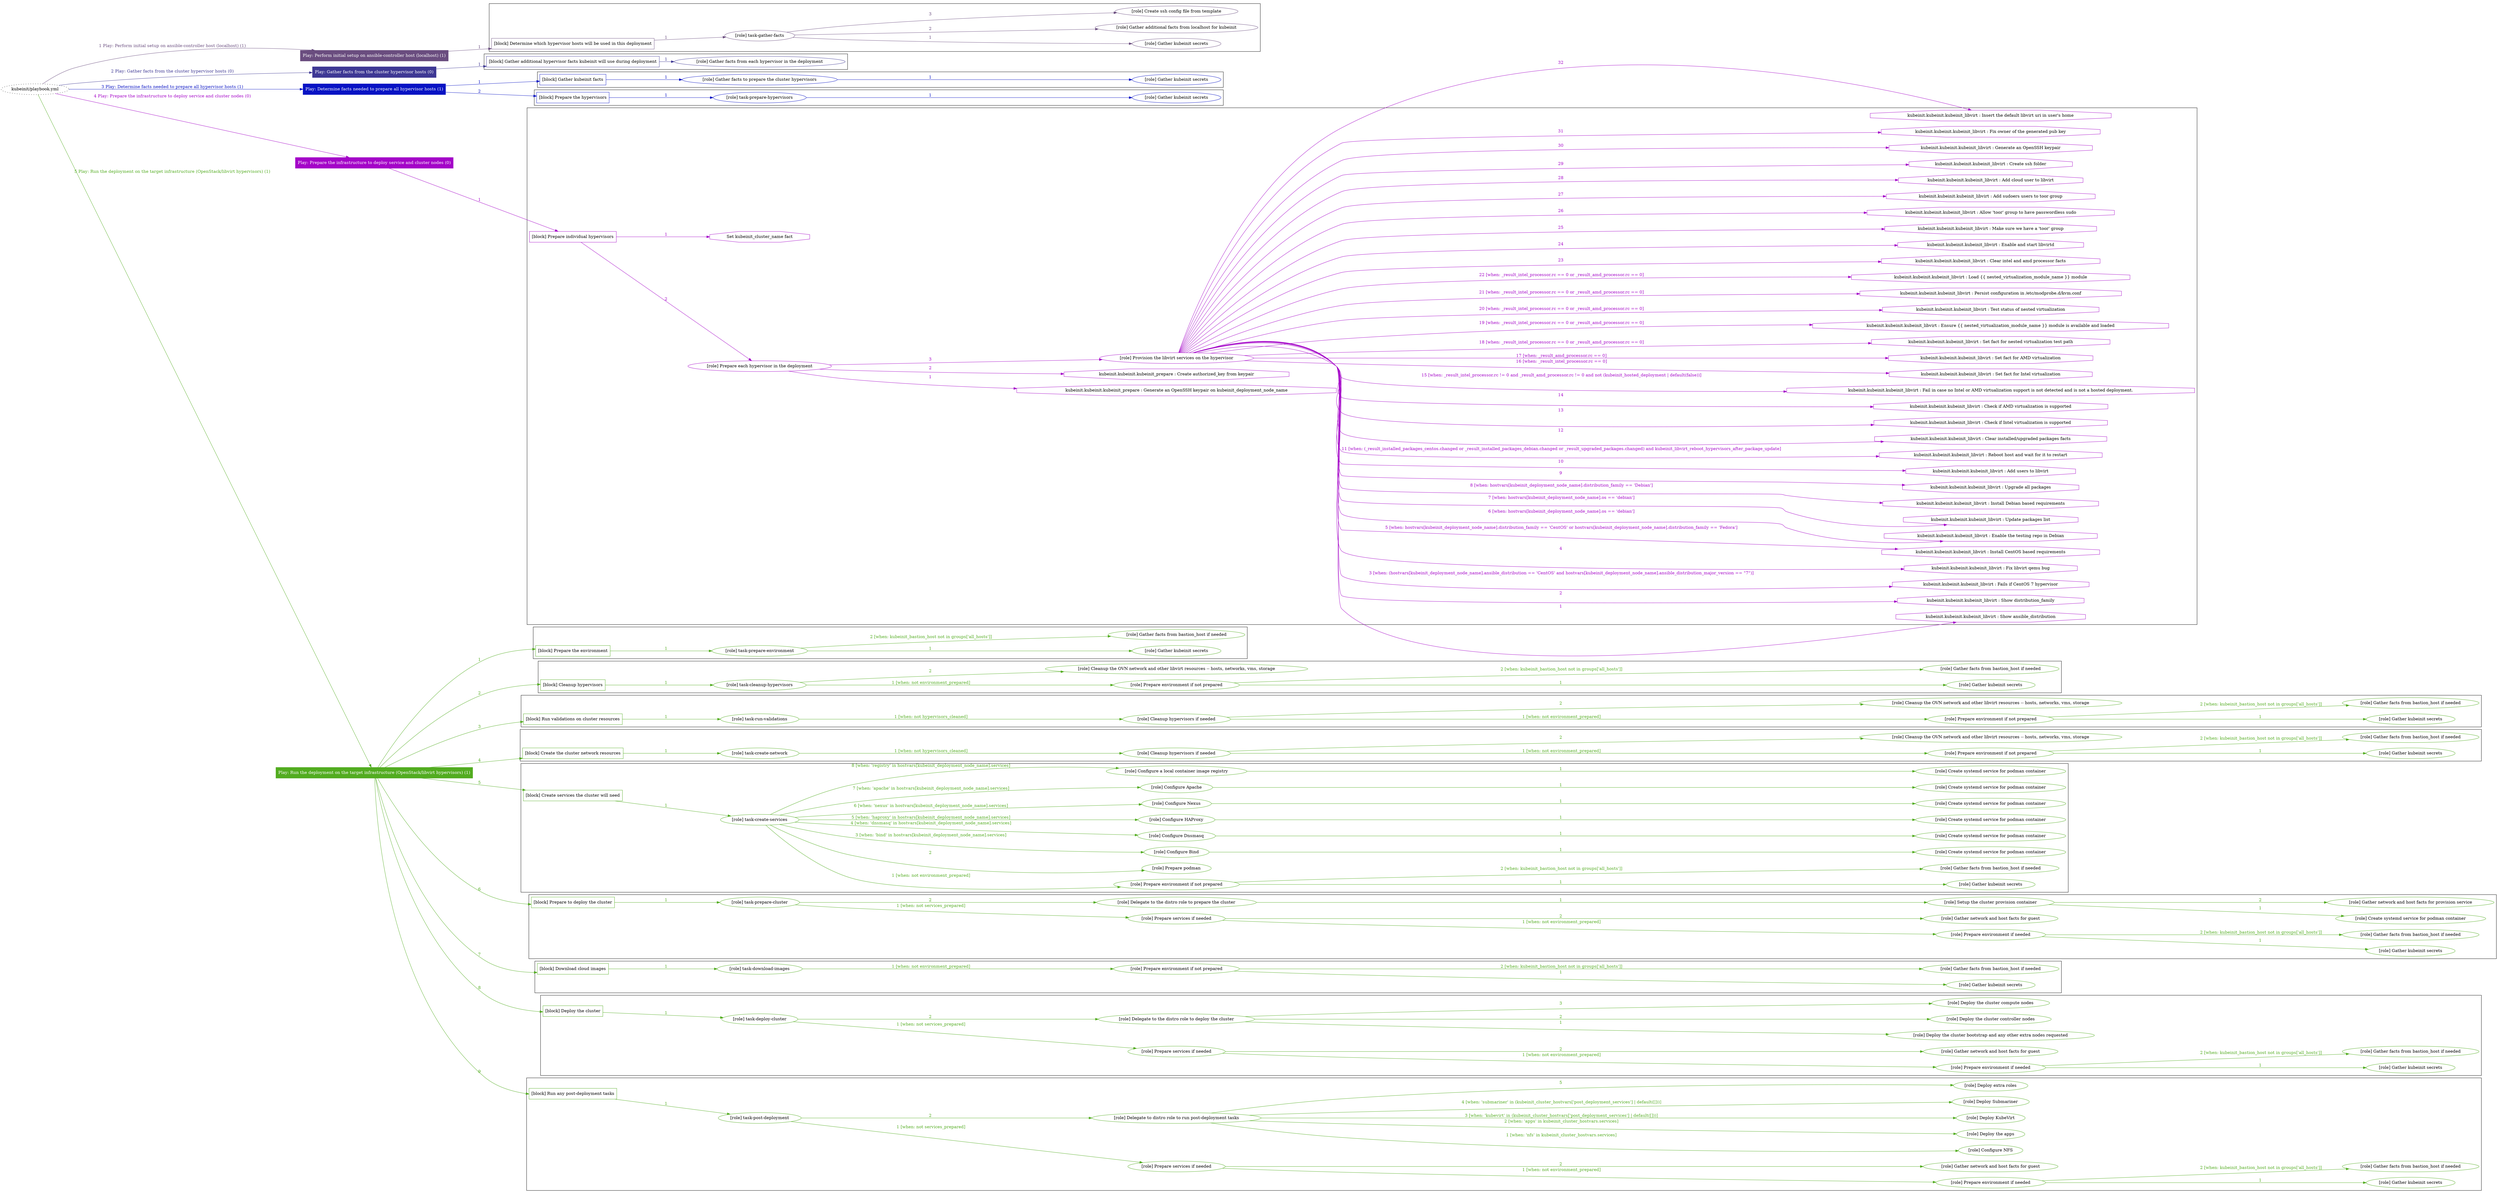 digraph {
	graph [concentrate=true ordering=in rankdir=LR ratio=fill]
	edge [esep=5 sep=10]
	"kubeinit/playbook.yml" [URL="/home/runner/work/kubeinit/kubeinit/kubeinit/playbook.yml" id=playbook_8f7f0c0f style=dotted]
	"kubeinit/playbook.yml" -> play_ba2da474 [label="1 Play: Perform initial setup on ansible-controller host (localhost) (1)" color="#6a4d7f" fontcolor="#6a4d7f" id=edge_play_ba2da474 labeltooltip="1 Play: Perform initial setup on ansible-controller host (localhost) (1)" tooltip="1 Play: Perform initial setup on ansible-controller host (localhost) (1)"]
	subgraph "Play: Perform initial setup on ansible-controller host (localhost) (1)" {
		play_ba2da474 [label="Play: Perform initial setup on ansible-controller host (localhost) (1)" URL="/home/runner/work/kubeinit/kubeinit/kubeinit/playbook.yml" color="#6a4d7f" fontcolor="#ffffff" id=play_ba2da474 shape=box style=filled tooltip=localhost]
		play_ba2da474 -> block_0c8c22f4 [label=1 color="#6a4d7f" fontcolor="#6a4d7f" id=edge_block_0c8c22f4 labeltooltip=1 tooltip=1]
		subgraph cluster_block_0c8c22f4 {
			block_0c8c22f4 [label="[block] Determine which hypervisor hosts will be used in this deployment" URL="/home/runner/work/kubeinit/kubeinit/kubeinit/playbook.yml" color="#6a4d7f" id=block_0c8c22f4 labeltooltip="Determine which hypervisor hosts will be used in this deployment" shape=box tooltip="Determine which hypervisor hosts will be used in this deployment"]
			block_0c8c22f4 -> role_5a502857 [label="1 " color="#6a4d7f" fontcolor="#6a4d7f" id=edge_role_5a502857 labeltooltip="1 " tooltip="1 "]
			subgraph "task-gather-facts" {
				role_5a502857 [label="[role] task-gather-facts" URL="/home/runner/work/kubeinit/kubeinit/kubeinit/playbook.yml" color="#6a4d7f" id=role_5a502857 tooltip="task-gather-facts"]
				role_5a502857 -> role_bea9904d [label="1 " color="#6a4d7f" fontcolor="#6a4d7f" id=edge_role_bea9904d labeltooltip="1 " tooltip="1 "]
				subgraph "Gather kubeinit secrets" {
					role_bea9904d [label="[role] Gather kubeinit secrets" URL="/home/runner/.ansible/collections/ansible_collections/kubeinit/kubeinit/roles/kubeinit_prepare/tasks/build_hypervisors_group.yml" color="#6a4d7f" id=role_bea9904d tooltip="Gather kubeinit secrets"]
				}
				role_5a502857 -> role_f4eda63c [label="2 " color="#6a4d7f" fontcolor="#6a4d7f" id=edge_role_f4eda63c labeltooltip="2 " tooltip="2 "]
				subgraph "Gather additional facts from localhost for kubeinit" {
					role_f4eda63c [label="[role] Gather additional facts from localhost for kubeinit" URL="/home/runner/.ansible/collections/ansible_collections/kubeinit/kubeinit/roles/kubeinit_prepare/tasks/build_hypervisors_group.yml" color="#6a4d7f" id=role_f4eda63c tooltip="Gather additional facts from localhost for kubeinit"]
				}
				role_5a502857 -> role_1ecde69f [label="3 " color="#6a4d7f" fontcolor="#6a4d7f" id=edge_role_1ecde69f labeltooltip="3 " tooltip="3 "]
				subgraph "Create ssh config file from template" {
					role_1ecde69f [label="[role] Create ssh config file from template" URL="/home/runner/.ansible/collections/ansible_collections/kubeinit/kubeinit/roles/kubeinit_prepare/tasks/build_hypervisors_group.yml" color="#6a4d7f" id=role_1ecde69f tooltip="Create ssh config file from template"]
				}
			}
		}
	}
	"kubeinit/playbook.yml" -> play_d2a1b1c1 [label="2 Play: Gather facts from the cluster hypervisor hosts (0)" color="#3e3894" fontcolor="#3e3894" id=edge_play_d2a1b1c1 labeltooltip="2 Play: Gather facts from the cluster hypervisor hosts (0)" tooltip="2 Play: Gather facts from the cluster hypervisor hosts (0)"]
	subgraph "Play: Gather facts from the cluster hypervisor hosts (0)" {
		play_d2a1b1c1 [label="Play: Gather facts from the cluster hypervisor hosts (0)" URL="/home/runner/work/kubeinit/kubeinit/kubeinit/playbook.yml" color="#3e3894" fontcolor="#ffffff" id=play_d2a1b1c1 shape=box style=filled tooltip="Play: Gather facts from the cluster hypervisor hosts (0)"]
		play_d2a1b1c1 -> block_991a3645 [label=1 color="#3e3894" fontcolor="#3e3894" id=edge_block_991a3645 labeltooltip=1 tooltip=1]
		subgraph cluster_block_991a3645 {
			block_991a3645 [label="[block] Gather additional hypervisor facts kubeinit will use during deployment" URL="/home/runner/work/kubeinit/kubeinit/kubeinit/playbook.yml" color="#3e3894" id=block_991a3645 labeltooltip="Gather additional hypervisor facts kubeinit will use during deployment" shape=box tooltip="Gather additional hypervisor facts kubeinit will use during deployment"]
			block_991a3645 -> role_163af358 [label="1 " color="#3e3894" fontcolor="#3e3894" id=edge_role_163af358 labeltooltip="1 " tooltip="1 "]
			subgraph "Gather facts from each hypervisor in the deployment" {
				role_163af358 [label="[role] Gather facts from each hypervisor in the deployment" URL="/home/runner/work/kubeinit/kubeinit/kubeinit/playbook.yml" color="#3e3894" id=role_163af358 tooltip="Gather facts from each hypervisor in the deployment"]
			}
		}
	}
	"kubeinit/playbook.yml" -> play_19f20415 [label="3 Play: Determine facts needed to prepare all hypervisor hosts (1)" color="#0813c4" fontcolor="#0813c4" id=edge_play_19f20415 labeltooltip="3 Play: Determine facts needed to prepare all hypervisor hosts (1)" tooltip="3 Play: Determine facts needed to prepare all hypervisor hosts (1)"]
	subgraph "Play: Determine facts needed to prepare all hypervisor hosts (1)" {
		play_19f20415 [label="Play: Determine facts needed to prepare all hypervisor hosts (1)" URL="/home/runner/work/kubeinit/kubeinit/kubeinit/playbook.yml" color="#0813c4" fontcolor="#ffffff" id=play_19f20415 shape=box style=filled tooltip=localhost]
		play_19f20415 -> block_21b4e432 [label=1 color="#0813c4" fontcolor="#0813c4" id=edge_block_21b4e432 labeltooltip=1 tooltip=1]
		subgraph cluster_block_21b4e432 {
			block_21b4e432 [label="[block] Gather kubeinit facts" URL="/home/runner/work/kubeinit/kubeinit/kubeinit/playbook.yml" color="#0813c4" id=block_21b4e432 labeltooltip="Gather kubeinit facts" shape=box tooltip="Gather kubeinit facts"]
			block_21b4e432 -> role_84cee290 [label="1 " color="#0813c4" fontcolor="#0813c4" id=edge_role_84cee290 labeltooltip="1 " tooltip="1 "]
			subgraph "Gather facts to prepare the cluster hypervisors" {
				role_84cee290 [label="[role] Gather facts to prepare the cluster hypervisors" URL="/home/runner/work/kubeinit/kubeinit/kubeinit/playbook.yml" color="#0813c4" id=role_84cee290 tooltip="Gather facts to prepare the cluster hypervisors"]
				role_84cee290 -> role_e3f0acc7 [label="1 " color="#0813c4" fontcolor="#0813c4" id=edge_role_e3f0acc7 labeltooltip="1 " tooltip="1 "]
				subgraph "Gather kubeinit secrets" {
					role_e3f0acc7 [label="[role] Gather kubeinit secrets" URL="/home/runner/.ansible/collections/ansible_collections/kubeinit/kubeinit/roles/kubeinit_prepare/tasks/gather_kubeinit_facts.yml" color="#0813c4" id=role_e3f0acc7 tooltip="Gather kubeinit secrets"]
				}
			}
		}
		play_19f20415 -> block_be2887e4 [label=2 color="#0813c4" fontcolor="#0813c4" id=edge_block_be2887e4 labeltooltip=2 tooltip=2]
		subgraph cluster_block_be2887e4 {
			block_be2887e4 [label="[block] Prepare the hypervisors" URL="/home/runner/work/kubeinit/kubeinit/kubeinit/playbook.yml" color="#0813c4" id=block_be2887e4 labeltooltip="Prepare the hypervisors" shape=box tooltip="Prepare the hypervisors"]
			block_be2887e4 -> role_706c2b92 [label="1 " color="#0813c4" fontcolor="#0813c4" id=edge_role_706c2b92 labeltooltip="1 " tooltip="1 "]
			subgraph "task-prepare-hypervisors" {
				role_706c2b92 [label="[role] task-prepare-hypervisors" URL="/home/runner/work/kubeinit/kubeinit/kubeinit/playbook.yml" color="#0813c4" id=role_706c2b92 tooltip="task-prepare-hypervisors"]
				role_706c2b92 -> role_843c6c95 [label="1 " color="#0813c4" fontcolor="#0813c4" id=edge_role_843c6c95 labeltooltip="1 " tooltip="1 "]
				subgraph "Gather kubeinit secrets" {
					role_843c6c95 [label="[role] Gather kubeinit secrets" URL="/home/runner/.ansible/collections/ansible_collections/kubeinit/kubeinit/roles/kubeinit_prepare/tasks/gather_kubeinit_facts.yml" color="#0813c4" id=role_843c6c95 tooltip="Gather kubeinit secrets"]
				}
			}
		}
	}
	"kubeinit/playbook.yml" -> play_65aeb3a9 [label="4 Play: Prepare the infrastructure to deploy service and cluster nodes (0)" color="#a404c8" fontcolor="#a404c8" id=edge_play_65aeb3a9 labeltooltip="4 Play: Prepare the infrastructure to deploy service and cluster nodes (0)" tooltip="4 Play: Prepare the infrastructure to deploy service and cluster nodes (0)"]
	subgraph "Play: Prepare the infrastructure to deploy service and cluster nodes (0)" {
		play_65aeb3a9 [label="Play: Prepare the infrastructure to deploy service and cluster nodes (0)" URL="/home/runner/work/kubeinit/kubeinit/kubeinit/playbook.yml" color="#a404c8" fontcolor="#ffffff" id=play_65aeb3a9 shape=box style=filled tooltip="Play: Prepare the infrastructure to deploy service and cluster nodes (0)"]
		play_65aeb3a9 -> block_057aa658 [label=1 color="#a404c8" fontcolor="#a404c8" id=edge_block_057aa658 labeltooltip=1 tooltip=1]
		subgraph cluster_block_057aa658 {
			block_057aa658 [label="[block] Prepare individual hypervisors" URL="/home/runner/work/kubeinit/kubeinit/kubeinit/playbook.yml" color="#a404c8" id=block_057aa658 labeltooltip="Prepare individual hypervisors" shape=box tooltip="Prepare individual hypervisors"]
			block_057aa658 -> role_f2c0f898 [label="2 " color="#a404c8" fontcolor="#a404c8" id=edge_role_f2c0f898 labeltooltip="2 " tooltip="2 "]
			subgraph "Prepare each hypervisor in the deployment" {
				role_f2c0f898 [label="[role] Prepare each hypervisor in the deployment" URL="/home/runner/work/kubeinit/kubeinit/kubeinit/playbook.yml" color="#a404c8" id=role_f2c0f898 tooltip="Prepare each hypervisor in the deployment"]
				task_881341b0 [label="kubeinit.kubeinit.kubeinit_prepare : Generate an OpenSSH keypair on kubeinit_deployment_node_name" URL="/home/runner/.ansible/collections/ansible_collections/kubeinit/kubeinit/roles/kubeinit_prepare/tasks/prepare_hypervisor.yml" color="#a404c8" id=task_881341b0 shape=octagon tooltip="kubeinit.kubeinit.kubeinit_prepare : Generate an OpenSSH keypair on kubeinit_deployment_node_name"]
				role_f2c0f898 -> task_881341b0 [label="1 " color="#a404c8" fontcolor="#a404c8" id=edge_task_881341b0 labeltooltip="1 " tooltip="1 "]
				task_789c55fb [label="kubeinit.kubeinit.kubeinit_prepare : Create authorized_key from keypair" URL="/home/runner/.ansible/collections/ansible_collections/kubeinit/kubeinit/roles/kubeinit_prepare/tasks/prepare_hypervisor.yml" color="#a404c8" id=task_789c55fb shape=octagon tooltip="kubeinit.kubeinit.kubeinit_prepare : Create authorized_key from keypair"]
				role_f2c0f898 -> task_789c55fb [label="2 " color="#a404c8" fontcolor="#a404c8" id=edge_task_789c55fb labeltooltip="2 " tooltip="2 "]
				role_f2c0f898 -> role_20b8c4d3 [label="3 " color="#a404c8" fontcolor="#a404c8" id=edge_role_20b8c4d3 labeltooltip="3 " tooltip="3 "]
				subgraph "Provision the libvirt services on the hypervisor" {
					role_20b8c4d3 [label="[role] Provision the libvirt services on the hypervisor" URL="/home/runner/.ansible/collections/ansible_collections/kubeinit/kubeinit/roles/kubeinit_prepare/tasks/prepare_hypervisor.yml" color="#a404c8" id=role_20b8c4d3 tooltip="Provision the libvirt services on the hypervisor"]
					task_72579a13 [label="kubeinit.kubeinit.kubeinit_libvirt : Show ansible_distribution" URL="/home/runner/.ansible/collections/ansible_collections/kubeinit/kubeinit/roles/kubeinit_libvirt/tasks/main.yml" color="#a404c8" id=task_72579a13 shape=octagon tooltip="kubeinit.kubeinit.kubeinit_libvirt : Show ansible_distribution"]
					role_20b8c4d3 -> task_72579a13 [label="1 " color="#a404c8" fontcolor="#a404c8" id=edge_task_72579a13 labeltooltip="1 " tooltip="1 "]
					task_872622d7 [label="kubeinit.kubeinit.kubeinit_libvirt : Show distribution_family" URL="/home/runner/.ansible/collections/ansible_collections/kubeinit/kubeinit/roles/kubeinit_libvirt/tasks/main.yml" color="#a404c8" id=task_872622d7 shape=octagon tooltip="kubeinit.kubeinit.kubeinit_libvirt : Show distribution_family"]
					role_20b8c4d3 -> task_872622d7 [label="2 " color="#a404c8" fontcolor="#a404c8" id=edge_task_872622d7 labeltooltip="2 " tooltip="2 "]
					task_4bec19a7 [label="kubeinit.kubeinit.kubeinit_libvirt : Fails if CentOS 7 hypervisor" URL="/home/runner/.ansible/collections/ansible_collections/kubeinit/kubeinit/roles/kubeinit_libvirt/tasks/main.yml" color="#a404c8" id=task_4bec19a7 shape=octagon tooltip="kubeinit.kubeinit.kubeinit_libvirt : Fails if CentOS 7 hypervisor"]
					role_20b8c4d3 -> task_4bec19a7 [label="3 [when: (hostvars[kubeinit_deployment_node_name].ansible_distribution == 'CentOS' and hostvars[kubeinit_deployment_node_name].ansible_distribution_major_version == \"7\")]" color="#a404c8" fontcolor="#a404c8" id=edge_task_4bec19a7 labeltooltip="3 [when: (hostvars[kubeinit_deployment_node_name].ansible_distribution == 'CentOS' and hostvars[kubeinit_deployment_node_name].ansible_distribution_major_version == \"7\")]" tooltip="3 [when: (hostvars[kubeinit_deployment_node_name].ansible_distribution == 'CentOS' and hostvars[kubeinit_deployment_node_name].ansible_distribution_major_version == \"7\")]"]
					task_3b16e2dc [label="kubeinit.kubeinit.kubeinit_libvirt : Fix libvirt qemu bug" URL="/home/runner/.ansible/collections/ansible_collections/kubeinit/kubeinit/roles/kubeinit_libvirt/tasks/main.yml" color="#a404c8" id=task_3b16e2dc shape=octagon tooltip="kubeinit.kubeinit.kubeinit_libvirt : Fix libvirt qemu bug"]
					role_20b8c4d3 -> task_3b16e2dc [label="4 " color="#a404c8" fontcolor="#a404c8" id=edge_task_3b16e2dc labeltooltip="4 " tooltip="4 "]
					task_c49622ef [label="kubeinit.kubeinit.kubeinit_libvirt : Install CentOS based requirements" URL="/home/runner/.ansible/collections/ansible_collections/kubeinit/kubeinit/roles/kubeinit_libvirt/tasks/main.yml" color="#a404c8" id=task_c49622ef shape=octagon tooltip="kubeinit.kubeinit.kubeinit_libvirt : Install CentOS based requirements"]
					role_20b8c4d3 -> task_c49622ef [label="5 [when: hostvars[kubeinit_deployment_node_name].distribution_family == 'CentOS' or hostvars[kubeinit_deployment_node_name].distribution_family == 'Fedora']" color="#a404c8" fontcolor="#a404c8" id=edge_task_c49622ef labeltooltip="5 [when: hostvars[kubeinit_deployment_node_name].distribution_family == 'CentOS' or hostvars[kubeinit_deployment_node_name].distribution_family == 'Fedora']" tooltip="5 [when: hostvars[kubeinit_deployment_node_name].distribution_family == 'CentOS' or hostvars[kubeinit_deployment_node_name].distribution_family == 'Fedora']"]
					task_0004db10 [label="kubeinit.kubeinit.kubeinit_libvirt : Enable the testing repo in Debian" URL="/home/runner/.ansible/collections/ansible_collections/kubeinit/kubeinit/roles/kubeinit_libvirt/tasks/main.yml" color="#a404c8" id=task_0004db10 shape=octagon tooltip="kubeinit.kubeinit.kubeinit_libvirt : Enable the testing repo in Debian"]
					role_20b8c4d3 -> task_0004db10 [label="6 [when: hostvars[kubeinit_deployment_node_name].os == 'debian']" color="#a404c8" fontcolor="#a404c8" id=edge_task_0004db10 labeltooltip="6 [when: hostvars[kubeinit_deployment_node_name].os == 'debian']" tooltip="6 [when: hostvars[kubeinit_deployment_node_name].os == 'debian']"]
					task_db4c1d30 [label="kubeinit.kubeinit.kubeinit_libvirt : Update packages list" URL="/home/runner/.ansible/collections/ansible_collections/kubeinit/kubeinit/roles/kubeinit_libvirt/tasks/main.yml" color="#a404c8" id=task_db4c1d30 shape=octagon tooltip="kubeinit.kubeinit.kubeinit_libvirt : Update packages list"]
					role_20b8c4d3 -> task_db4c1d30 [label="7 [when: hostvars[kubeinit_deployment_node_name].os == 'debian']" color="#a404c8" fontcolor="#a404c8" id=edge_task_db4c1d30 labeltooltip="7 [when: hostvars[kubeinit_deployment_node_name].os == 'debian']" tooltip="7 [when: hostvars[kubeinit_deployment_node_name].os == 'debian']"]
					task_cd3b4ccd [label="kubeinit.kubeinit.kubeinit_libvirt : Install Debian based requirements" URL="/home/runner/.ansible/collections/ansible_collections/kubeinit/kubeinit/roles/kubeinit_libvirt/tasks/main.yml" color="#a404c8" id=task_cd3b4ccd shape=octagon tooltip="kubeinit.kubeinit.kubeinit_libvirt : Install Debian based requirements"]
					role_20b8c4d3 -> task_cd3b4ccd [label="8 [when: hostvars[kubeinit_deployment_node_name].distribution_family == 'Debian']" color="#a404c8" fontcolor="#a404c8" id=edge_task_cd3b4ccd labeltooltip="8 [when: hostvars[kubeinit_deployment_node_name].distribution_family == 'Debian']" tooltip="8 [when: hostvars[kubeinit_deployment_node_name].distribution_family == 'Debian']"]
					task_92e352ac [label="kubeinit.kubeinit.kubeinit_libvirt : Upgrade all packages" URL="/home/runner/.ansible/collections/ansible_collections/kubeinit/kubeinit/roles/kubeinit_libvirt/tasks/main.yml" color="#a404c8" id=task_92e352ac shape=octagon tooltip="kubeinit.kubeinit.kubeinit_libvirt : Upgrade all packages"]
					role_20b8c4d3 -> task_92e352ac [label="9 " color="#a404c8" fontcolor="#a404c8" id=edge_task_92e352ac labeltooltip="9 " tooltip="9 "]
					task_9c7da08c [label="kubeinit.kubeinit.kubeinit_libvirt : Add users to libvirt" URL="/home/runner/.ansible/collections/ansible_collections/kubeinit/kubeinit/roles/kubeinit_libvirt/tasks/main.yml" color="#a404c8" id=task_9c7da08c shape=octagon tooltip="kubeinit.kubeinit.kubeinit_libvirt : Add users to libvirt"]
					role_20b8c4d3 -> task_9c7da08c [label="10 " color="#a404c8" fontcolor="#a404c8" id=edge_task_9c7da08c labeltooltip="10 " tooltip="10 "]
					task_637539e7 [label="kubeinit.kubeinit.kubeinit_libvirt : Reboot host and wait for it to restart" URL="/home/runner/.ansible/collections/ansible_collections/kubeinit/kubeinit/roles/kubeinit_libvirt/tasks/main.yml" color="#a404c8" id=task_637539e7 shape=octagon tooltip="kubeinit.kubeinit.kubeinit_libvirt : Reboot host and wait for it to restart"]
					role_20b8c4d3 -> task_637539e7 [label="11 [when: (_result_installed_packages_centos.changed or _result_installed_packages_debian.changed or _result_upgraded_packages.changed) and kubeinit_libvirt_reboot_hypervisors_after_package_update]" color="#a404c8" fontcolor="#a404c8" id=edge_task_637539e7 labeltooltip="11 [when: (_result_installed_packages_centos.changed or _result_installed_packages_debian.changed or _result_upgraded_packages.changed) and kubeinit_libvirt_reboot_hypervisors_after_package_update]" tooltip="11 [when: (_result_installed_packages_centos.changed or _result_installed_packages_debian.changed or _result_upgraded_packages.changed) and kubeinit_libvirt_reboot_hypervisors_after_package_update]"]
					task_b0657d61 [label="kubeinit.kubeinit.kubeinit_libvirt : Clear installed/upgraded packages facts" URL="/home/runner/.ansible/collections/ansible_collections/kubeinit/kubeinit/roles/kubeinit_libvirt/tasks/main.yml" color="#a404c8" id=task_b0657d61 shape=octagon tooltip="kubeinit.kubeinit.kubeinit_libvirt : Clear installed/upgraded packages facts"]
					role_20b8c4d3 -> task_b0657d61 [label="12 " color="#a404c8" fontcolor="#a404c8" id=edge_task_b0657d61 labeltooltip="12 " tooltip="12 "]
					task_310200eb [label="kubeinit.kubeinit.kubeinit_libvirt : Check if Intel virtualization is supported" URL="/home/runner/.ansible/collections/ansible_collections/kubeinit/kubeinit/roles/kubeinit_libvirt/tasks/main.yml" color="#a404c8" id=task_310200eb shape=octagon tooltip="kubeinit.kubeinit.kubeinit_libvirt : Check if Intel virtualization is supported"]
					role_20b8c4d3 -> task_310200eb [label="13 " color="#a404c8" fontcolor="#a404c8" id=edge_task_310200eb labeltooltip="13 " tooltip="13 "]
					task_c6fa781f [label="kubeinit.kubeinit.kubeinit_libvirt : Check if AMD virtualization is supported" URL="/home/runner/.ansible/collections/ansible_collections/kubeinit/kubeinit/roles/kubeinit_libvirt/tasks/main.yml" color="#a404c8" id=task_c6fa781f shape=octagon tooltip="kubeinit.kubeinit.kubeinit_libvirt : Check if AMD virtualization is supported"]
					role_20b8c4d3 -> task_c6fa781f [label="14 " color="#a404c8" fontcolor="#a404c8" id=edge_task_c6fa781f labeltooltip="14 " tooltip="14 "]
					task_d148d0d9 [label="kubeinit.kubeinit.kubeinit_libvirt : Fail in case no Intel or AMD virtualization support is not detected and is not a hosted deployment." URL="/home/runner/.ansible/collections/ansible_collections/kubeinit/kubeinit/roles/kubeinit_libvirt/tasks/main.yml" color="#a404c8" id=task_d148d0d9 shape=octagon tooltip="kubeinit.kubeinit.kubeinit_libvirt : Fail in case no Intel or AMD virtualization support is not detected and is not a hosted deployment."]
					role_20b8c4d3 -> task_d148d0d9 [label="15 [when: _result_intel_processor.rc != 0 and _result_amd_processor.rc != 0 and not (kubeinit_hosted_deployment | default(false))]" color="#a404c8" fontcolor="#a404c8" id=edge_task_d148d0d9 labeltooltip="15 [when: _result_intel_processor.rc != 0 and _result_amd_processor.rc != 0 and not (kubeinit_hosted_deployment | default(false))]" tooltip="15 [when: _result_intel_processor.rc != 0 and _result_amd_processor.rc != 0 and not (kubeinit_hosted_deployment | default(false))]"]
					task_a930e2ce [label="kubeinit.kubeinit.kubeinit_libvirt : Set fact for Intel virtualization" URL="/home/runner/.ansible/collections/ansible_collections/kubeinit/kubeinit/roles/kubeinit_libvirt/tasks/main.yml" color="#a404c8" id=task_a930e2ce shape=octagon tooltip="kubeinit.kubeinit.kubeinit_libvirt : Set fact for Intel virtualization"]
					role_20b8c4d3 -> task_a930e2ce [label="16 [when: _result_intel_processor.rc == 0]" color="#a404c8" fontcolor="#a404c8" id=edge_task_a930e2ce labeltooltip="16 [when: _result_intel_processor.rc == 0]" tooltip="16 [when: _result_intel_processor.rc == 0]"]
					task_e9a55634 [label="kubeinit.kubeinit.kubeinit_libvirt : Set fact for AMD virtualization" URL="/home/runner/.ansible/collections/ansible_collections/kubeinit/kubeinit/roles/kubeinit_libvirt/tasks/main.yml" color="#a404c8" id=task_e9a55634 shape=octagon tooltip="kubeinit.kubeinit.kubeinit_libvirt : Set fact for AMD virtualization"]
					role_20b8c4d3 -> task_e9a55634 [label="17 [when: _result_amd_processor.rc == 0]" color="#a404c8" fontcolor="#a404c8" id=edge_task_e9a55634 labeltooltip="17 [when: _result_amd_processor.rc == 0]" tooltip="17 [when: _result_amd_processor.rc == 0]"]
					task_eaf76668 [label="kubeinit.kubeinit.kubeinit_libvirt : Set fact for nested virtualization test path" URL="/home/runner/.ansible/collections/ansible_collections/kubeinit/kubeinit/roles/kubeinit_libvirt/tasks/main.yml" color="#a404c8" id=task_eaf76668 shape=octagon tooltip="kubeinit.kubeinit.kubeinit_libvirt : Set fact for nested virtualization test path"]
					role_20b8c4d3 -> task_eaf76668 [label="18 [when: _result_intel_processor.rc == 0 or _result_amd_processor.rc == 0]" color="#a404c8" fontcolor="#a404c8" id=edge_task_eaf76668 labeltooltip="18 [when: _result_intel_processor.rc == 0 or _result_amd_processor.rc == 0]" tooltip="18 [when: _result_intel_processor.rc == 0 or _result_amd_processor.rc == 0]"]
					task_4db12d9d [label="kubeinit.kubeinit.kubeinit_libvirt : Ensure {{ nested_virtualization_module_name }} module is available and loaded" URL="/home/runner/.ansible/collections/ansible_collections/kubeinit/kubeinit/roles/kubeinit_libvirt/tasks/main.yml" color="#a404c8" id=task_4db12d9d shape=octagon tooltip="kubeinit.kubeinit.kubeinit_libvirt : Ensure {{ nested_virtualization_module_name }} module is available and loaded"]
					role_20b8c4d3 -> task_4db12d9d [label="19 [when: _result_intel_processor.rc == 0 or _result_amd_processor.rc == 0]" color="#a404c8" fontcolor="#a404c8" id=edge_task_4db12d9d labeltooltip="19 [when: _result_intel_processor.rc == 0 or _result_amd_processor.rc == 0]" tooltip="19 [when: _result_intel_processor.rc == 0 or _result_amd_processor.rc == 0]"]
					task_b4219047 [label="kubeinit.kubeinit.kubeinit_libvirt : Test status of nested virtualization" URL="/home/runner/.ansible/collections/ansible_collections/kubeinit/kubeinit/roles/kubeinit_libvirt/tasks/main.yml" color="#a404c8" id=task_b4219047 shape=octagon tooltip="kubeinit.kubeinit.kubeinit_libvirt : Test status of nested virtualization"]
					role_20b8c4d3 -> task_b4219047 [label="20 [when: _result_intel_processor.rc == 0 or _result_amd_processor.rc == 0]" color="#a404c8" fontcolor="#a404c8" id=edge_task_b4219047 labeltooltip="20 [when: _result_intel_processor.rc == 0 or _result_amd_processor.rc == 0]" tooltip="20 [when: _result_intel_processor.rc == 0 or _result_amd_processor.rc == 0]"]
					task_96adc899 [label="kubeinit.kubeinit.kubeinit_libvirt : Persist configuration in /etc/modprobe.d/kvm.conf" URL="/home/runner/.ansible/collections/ansible_collections/kubeinit/kubeinit/roles/kubeinit_libvirt/tasks/main.yml" color="#a404c8" id=task_96adc899 shape=octagon tooltip="kubeinit.kubeinit.kubeinit_libvirt : Persist configuration in /etc/modprobe.d/kvm.conf"]
					role_20b8c4d3 -> task_96adc899 [label="21 [when: _result_intel_processor.rc == 0 or _result_amd_processor.rc == 0]" color="#a404c8" fontcolor="#a404c8" id=edge_task_96adc899 labeltooltip="21 [when: _result_intel_processor.rc == 0 or _result_amd_processor.rc == 0]" tooltip="21 [when: _result_intel_processor.rc == 0 or _result_amd_processor.rc == 0]"]
					task_7ad6ef26 [label="kubeinit.kubeinit.kubeinit_libvirt : Load {{ nested_virtualization_module_name }} module" URL="/home/runner/.ansible/collections/ansible_collections/kubeinit/kubeinit/roles/kubeinit_libvirt/tasks/main.yml" color="#a404c8" id=task_7ad6ef26 shape=octagon tooltip="kubeinit.kubeinit.kubeinit_libvirt : Load {{ nested_virtualization_module_name }} module"]
					role_20b8c4d3 -> task_7ad6ef26 [label="22 [when: _result_intel_processor.rc == 0 or _result_amd_processor.rc == 0]" color="#a404c8" fontcolor="#a404c8" id=edge_task_7ad6ef26 labeltooltip="22 [when: _result_intel_processor.rc == 0 or _result_amd_processor.rc == 0]" tooltip="22 [when: _result_intel_processor.rc == 0 or _result_amd_processor.rc == 0]"]
					task_1069717a [label="kubeinit.kubeinit.kubeinit_libvirt : Clear intel and amd processor facts" URL="/home/runner/.ansible/collections/ansible_collections/kubeinit/kubeinit/roles/kubeinit_libvirt/tasks/main.yml" color="#a404c8" id=task_1069717a shape=octagon tooltip="kubeinit.kubeinit.kubeinit_libvirt : Clear intel and amd processor facts"]
					role_20b8c4d3 -> task_1069717a [label="23 " color="#a404c8" fontcolor="#a404c8" id=edge_task_1069717a labeltooltip="23 " tooltip="23 "]
					task_817beda6 [label="kubeinit.kubeinit.kubeinit_libvirt : Enable and start libvirtd" URL="/home/runner/.ansible/collections/ansible_collections/kubeinit/kubeinit/roles/kubeinit_libvirt/tasks/main.yml" color="#a404c8" id=task_817beda6 shape=octagon tooltip="kubeinit.kubeinit.kubeinit_libvirt : Enable and start libvirtd"]
					role_20b8c4d3 -> task_817beda6 [label="24 " color="#a404c8" fontcolor="#a404c8" id=edge_task_817beda6 labeltooltip="24 " tooltip="24 "]
					task_0c24867f [label="kubeinit.kubeinit.kubeinit_libvirt : Make sure we have a 'toor' group" URL="/home/runner/.ansible/collections/ansible_collections/kubeinit/kubeinit/roles/kubeinit_libvirt/tasks/60_create_cloud_user.yml" color="#a404c8" id=task_0c24867f shape=octagon tooltip="kubeinit.kubeinit.kubeinit_libvirt : Make sure we have a 'toor' group"]
					role_20b8c4d3 -> task_0c24867f [label="25 " color="#a404c8" fontcolor="#a404c8" id=edge_task_0c24867f labeltooltip="25 " tooltip="25 "]
					task_0877e46e [label="kubeinit.kubeinit.kubeinit_libvirt : Allow 'toor' group to have passwordless sudo" URL="/home/runner/.ansible/collections/ansible_collections/kubeinit/kubeinit/roles/kubeinit_libvirt/tasks/60_create_cloud_user.yml" color="#a404c8" id=task_0877e46e shape=octagon tooltip="kubeinit.kubeinit.kubeinit_libvirt : Allow 'toor' group to have passwordless sudo"]
					role_20b8c4d3 -> task_0877e46e [label="26 " color="#a404c8" fontcolor="#a404c8" id=edge_task_0877e46e labeltooltip="26 " tooltip="26 "]
					task_9d0bec70 [label="kubeinit.kubeinit.kubeinit_libvirt : Add sudoers users to toor group" URL="/home/runner/.ansible/collections/ansible_collections/kubeinit/kubeinit/roles/kubeinit_libvirt/tasks/60_create_cloud_user.yml" color="#a404c8" id=task_9d0bec70 shape=octagon tooltip="kubeinit.kubeinit.kubeinit_libvirt : Add sudoers users to toor group"]
					role_20b8c4d3 -> task_9d0bec70 [label="27 " color="#a404c8" fontcolor="#a404c8" id=edge_task_9d0bec70 labeltooltip="27 " tooltip="27 "]
					task_581006db [label="kubeinit.kubeinit.kubeinit_libvirt : Add cloud user to libvirt" URL="/home/runner/.ansible/collections/ansible_collections/kubeinit/kubeinit/roles/kubeinit_libvirt/tasks/60_create_cloud_user.yml" color="#a404c8" id=task_581006db shape=octagon tooltip="kubeinit.kubeinit.kubeinit_libvirt : Add cloud user to libvirt"]
					role_20b8c4d3 -> task_581006db [label="28 " color="#a404c8" fontcolor="#a404c8" id=edge_task_581006db labeltooltip="28 " tooltip="28 "]
					task_5da6be1a [label="kubeinit.kubeinit.kubeinit_libvirt : Create ssh folder" URL="/home/runner/.ansible/collections/ansible_collections/kubeinit/kubeinit/roles/kubeinit_libvirt/tasks/60_create_cloud_user.yml" color="#a404c8" id=task_5da6be1a shape=octagon tooltip="kubeinit.kubeinit.kubeinit_libvirt : Create ssh folder"]
					role_20b8c4d3 -> task_5da6be1a [label="29 " color="#a404c8" fontcolor="#a404c8" id=edge_task_5da6be1a labeltooltip="29 " tooltip="29 "]
					task_3a462f86 [label="kubeinit.kubeinit.kubeinit_libvirt : Generate an OpenSSH keypair" URL="/home/runner/.ansible/collections/ansible_collections/kubeinit/kubeinit/roles/kubeinit_libvirt/tasks/60_create_cloud_user.yml" color="#a404c8" id=task_3a462f86 shape=octagon tooltip="kubeinit.kubeinit.kubeinit_libvirt : Generate an OpenSSH keypair"]
					role_20b8c4d3 -> task_3a462f86 [label="30 " color="#a404c8" fontcolor="#a404c8" id=edge_task_3a462f86 labeltooltip="30 " tooltip="30 "]
					task_5e7bbc31 [label="kubeinit.kubeinit.kubeinit_libvirt : Fix owner of the generated pub key" URL="/home/runner/.ansible/collections/ansible_collections/kubeinit/kubeinit/roles/kubeinit_libvirt/tasks/60_create_cloud_user.yml" color="#a404c8" id=task_5e7bbc31 shape=octagon tooltip="kubeinit.kubeinit.kubeinit_libvirt : Fix owner of the generated pub key"]
					role_20b8c4d3 -> task_5e7bbc31 [label="31 " color="#a404c8" fontcolor="#a404c8" id=edge_task_5e7bbc31 labeltooltip="31 " tooltip="31 "]
					task_707f6894 [label="kubeinit.kubeinit.kubeinit_libvirt : Insert the default libvirt uri in user's home" URL="/home/runner/.ansible/collections/ansible_collections/kubeinit/kubeinit/roles/kubeinit_libvirt/tasks/60_create_cloud_user.yml" color="#a404c8" id=task_707f6894 shape=octagon tooltip="kubeinit.kubeinit.kubeinit_libvirt : Insert the default libvirt uri in user's home"]
					role_20b8c4d3 -> task_707f6894 [label="32 " color="#a404c8" fontcolor="#a404c8" id=edge_task_707f6894 labeltooltip="32 " tooltip="32 "]
				}
			}
			task_33061261 [label="Set kubeinit_cluster_name fact" URL="/home/runner/work/kubeinit/kubeinit/kubeinit/playbook.yml" color="#a404c8" id=task_33061261 shape=octagon tooltip="Set kubeinit_cluster_name fact"]
			block_057aa658 -> task_33061261 [label="1 " color="#a404c8" fontcolor="#a404c8" id=edge_task_33061261 labeltooltip="1 " tooltip="1 "]
		}
	}
	"kubeinit/playbook.yml" -> play_2f0de22c [label="5 Play: Run the deployment on the target infrastructure (OpenStack/libvirt hypervisors) (1)" color="#52ac20" fontcolor="#52ac20" id=edge_play_2f0de22c labeltooltip="5 Play: Run the deployment on the target infrastructure (OpenStack/libvirt hypervisors) (1)" tooltip="5 Play: Run the deployment on the target infrastructure (OpenStack/libvirt hypervisors) (1)"]
	subgraph "Play: Run the deployment on the target infrastructure (OpenStack/libvirt hypervisors) (1)" {
		play_2f0de22c [label="Play: Run the deployment on the target infrastructure (OpenStack/libvirt hypervisors) (1)" URL="/home/runner/work/kubeinit/kubeinit/kubeinit/playbook.yml" color="#52ac20" fontcolor="#ffffff" id=play_2f0de22c shape=box style=filled tooltip=localhost]
		play_2f0de22c -> block_e3572558 [label=1 color="#52ac20" fontcolor="#52ac20" id=edge_block_e3572558 labeltooltip=1 tooltip=1]
		subgraph cluster_block_e3572558 {
			block_e3572558 [label="[block] Prepare the environment" URL="/home/runner/work/kubeinit/kubeinit/kubeinit/playbook.yml" color="#52ac20" id=block_e3572558 labeltooltip="Prepare the environment" shape=box tooltip="Prepare the environment"]
			block_e3572558 -> role_cfbc5222 [label="1 " color="#52ac20" fontcolor="#52ac20" id=edge_role_cfbc5222 labeltooltip="1 " tooltip="1 "]
			subgraph "task-prepare-environment" {
				role_cfbc5222 [label="[role] task-prepare-environment" URL="/home/runner/work/kubeinit/kubeinit/kubeinit/playbook.yml" color="#52ac20" id=role_cfbc5222 tooltip="task-prepare-environment"]
				role_cfbc5222 -> role_cf06afe7 [label="1 " color="#52ac20" fontcolor="#52ac20" id=edge_role_cf06afe7 labeltooltip="1 " tooltip="1 "]
				subgraph "Gather kubeinit secrets" {
					role_cf06afe7 [label="[role] Gather kubeinit secrets" URL="/home/runner/.ansible/collections/ansible_collections/kubeinit/kubeinit/roles/kubeinit_prepare/tasks/gather_kubeinit_facts.yml" color="#52ac20" id=role_cf06afe7 tooltip="Gather kubeinit secrets"]
				}
				role_cfbc5222 -> role_de9a8e8f [label="2 [when: kubeinit_bastion_host not in groups['all_hosts']]" color="#52ac20" fontcolor="#52ac20" id=edge_role_de9a8e8f labeltooltip="2 [when: kubeinit_bastion_host not in groups['all_hosts']]" tooltip="2 [when: kubeinit_bastion_host not in groups['all_hosts']]"]
				subgraph "Gather facts from bastion_host if needed" {
					role_de9a8e8f [label="[role] Gather facts from bastion_host if needed" URL="/home/runner/.ansible/collections/ansible_collections/kubeinit/kubeinit/roles/kubeinit_prepare/tasks/main.yml" color="#52ac20" id=role_de9a8e8f tooltip="Gather facts from bastion_host if needed"]
				}
			}
		}
		play_2f0de22c -> block_52a9d010 [label=2 color="#52ac20" fontcolor="#52ac20" id=edge_block_52a9d010 labeltooltip=2 tooltip=2]
		subgraph cluster_block_52a9d010 {
			block_52a9d010 [label="[block] Cleanup hypervisors" URL="/home/runner/work/kubeinit/kubeinit/kubeinit/playbook.yml" color="#52ac20" id=block_52a9d010 labeltooltip="Cleanup hypervisors" shape=box tooltip="Cleanup hypervisors"]
			block_52a9d010 -> role_5260b08b [label="1 " color="#52ac20" fontcolor="#52ac20" id=edge_role_5260b08b labeltooltip="1 " tooltip="1 "]
			subgraph "task-cleanup-hypervisors" {
				role_5260b08b [label="[role] task-cleanup-hypervisors" URL="/home/runner/work/kubeinit/kubeinit/kubeinit/playbook.yml" color="#52ac20" id=role_5260b08b tooltip="task-cleanup-hypervisors"]
				role_5260b08b -> role_ed6d3559 [label="1 [when: not environment_prepared]" color="#52ac20" fontcolor="#52ac20" id=edge_role_ed6d3559 labeltooltip="1 [when: not environment_prepared]" tooltip="1 [when: not environment_prepared]"]
				subgraph "Prepare environment if not prepared" {
					role_ed6d3559 [label="[role] Prepare environment if not prepared" URL="/home/runner/.ansible/collections/ansible_collections/kubeinit/kubeinit/roles/kubeinit_libvirt/tasks/cleanup_hypervisors.yml" color="#52ac20" id=role_ed6d3559 tooltip="Prepare environment if not prepared"]
					role_ed6d3559 -> role_c8726efa [label="1 " color="#52ac20" fontcolor="#52ac20" id=edge_role_c8726efa labeltooltip="1 " tooltip="1 "]
					subgraph "Gather kubeinit secrets" {
						role_c8726efa [label="[role] Gather kubeinit secrets" URL="/home/runner/.ansible/collections/ansible_collections/kubeinit/kubeinit/roles/kubeinit_prepare/tasks/gather_kubeinit_facts.yml" color="#52ac20" id=role_c8726efa tooltip="Gather kubeinit secrets"]
					}
					role_ed6d3559 -> role_a8ec9d7c [label="2 [when: kubeinit_bastion_host not in groups['all_hosts']]" color="#52ac20" fontcolor="#52ac20" id=edge_role_a8ec9d7c labeltooltip="2 [when: kubeinit_bastion_host not in groups['all_hosts']]" tooltip="2 [when: kubeinit_bastion_host not in groups['all_hosts']]"]
					subgraph "Gather facts from bastion_host if needed" {
						role_a8ec9d7c [label="[role] Gather facts from bastion_host if needed" URL="/home/runner/.ansible/collections/ansible_collections/kubeinit/kubeinit/roles/kubeinit_prepare/tasks/main.yml" color="#52ac20" id=role_a8ec9d7c tooltip="Gather facts from bastion_host if needed"]
					}
				}
				role_5260b08b -> role_81dc486f [label="2 " color="#52ac20" fontcolor="#52ac20" id=edge_role_81dc486f labeltooltip="2 " tooltip="2 "]
				subgraph "Cleanup the OVN network and other libvirt resources -- hosts, networks, vms, storage" {
					role_81dc486f [label="[role] Cleanup the OVN network and other libvirt resources -- hosts, networks, vms, storage" URL="/home/runner/.ansible/collections/ansible_collections/kubeinit/kubeinit/roles/kubeinit_libvirt/tasks/cleanup_hypervisors.yml" color="#52ac20" id=role_81dc486f tooltip="Cleanup the OVN network and other libvirt resources -- hosts, networks, vms, storage"]
				}
			}
		}
		play_2f0de22c -> block_9a1f4914 [label=3 color="#52ac20" fontcolor="#52ac20" id=edge_block_9a1f4914 labeltooltip=3 tooltip=3]
		subgraph cluster_block_9a1f4914 {
			block_9a1f4914 [label="[block] Run validations on cluster resources" URL="/home/runner/work/kubeinit/kubeinit/kubeinit/playbook.yml" color="#52ac20" id=block_9a1f4914 labeltooltip="Run validations on cluster resources" shape=box tooltip="Run validations on cluster resources"]
			block_9a1f4914 -> role_a213e24e [label="1 " color="#52ac20" fontcolor="#52ac20" id=edge_role_a213e24e labeltooltip="1 " tooltip="1 "]
			subgraph "task-run-validations" {
				role_a213e24e [label="[role] task-run-validations" URL="/home/runner/work/kubeinit/kubeinit/kubeinit/playbook.yml" color="#52ac20" id=role_a213e24e tooltip="task-run-validations"]
				role_a213e24e -> role_57de6be9 [label="1 [when: not hypervisors_cleaned]" color="#52ac20" fontcolor="#52ac20" id=edge_role_57de6be9 labeltooltip="1 [when: not hypervisors_cleaned]" tooltip="1 [when: not hypervisors_cleaned]"]
				subgraph "Cleanup hypervisors if needed" {
					role_57de6be9 [label="[role] Cleanup hypervisors if needed" URL="/home/runner/.ansible/collections/ansible_collections/kubeinit/kubeinit/roles/kubeinit_validations/tasks/main.yml" color="#52ac20" id=role_57de6be9 tooltip="Cleanup hypervisors if needed"]
					role_57de6be9 -> role_31c1eaf2 [label="1 [when: not environment_prepared]" color="#52ac20" fontcolor="#52ac20" id=edge_role_31c1eaf2 labeltooltip="1 [when: not environment_prepared]" tooltip="1 [when: not environment_prepared]"]
					subgraph "Prepare environment if not prepared" {
						role_31c1eaf2 [label="[role] Prepare environment if not prepared" URL="/home/runner/.ansible/collections/ansible_collections/kubeinit/kubeinit/roles/kubeinit_libvirt/tasks/cleanup_hypervisors.yml" color="#52ac20" id=role_31c1eaf2 tooltip="Prepare environment if not prepared"]
						role_31c1eaf2 -> role_67fa11af [label="1 " color="#52ac20" fontcolor="#52ac20" id=edge_role_67fa11af labeltooltip="1 " tooltip="1 "]
						subgraph "Gather kubeinit secrets" {
							role_67fa11af [label="[role] Gather kubeinit secrets" URL="/home/runner/.ansible/collections/ansible_collections/kubeinit/kubeinit/roles/kubeinit_prepare/tasks/gather_kubeinit_facts.yml" color="#52ac20" id=role_67fa11af tooltip="Gather kubeinit secrets"]
						}
						role_31c1eaf2 -> role_ac0c6344 [label="2 [when: kubeinit_bastion_host not in groups['all_hosts']]" color="#52ac20" fontcolor="#52ac20" id=edge_role_ac0c6344 labeltooltip="2 [when: kubeinit_bastion_host not in groups['all_hosts']]" tooltip="2 [when: kubeinit_bastion_host not in groups['all_hosts']]"]
						subgraph "Gather facts from bastion_host if needed" {
							role_ac0c6344 [label="[role] Gather facts from bastion_host if needed" URL="/home/runner/.ansible/collections/ansible_collections/kubeinit/kubeinit/roles/kubeinit_prepare/tasks/main.yml" color="#52ac20" id=role_ac0c6344 tooltip="Gather facts from bastion_host if needed"]
						}
					}
					role_57de6be9 -> role_26bf9c24 [label="2 " color="#52ac20" fontcolor="#52ac20" id=edge_role_26bf9c24 labeltooltip="2 " tooltip="2 "]
					subgraph "Cleanup the OVN network and other libvirt resources -- hosts, networks, vms, storage" {
						role_26bf9c24 [label="[role] Cleanup the OVN network and other libvirt resources -- hosts, networks, vms, storage" URL="/home/runner/.ansible/collections/ansible_collections/kubeinit/kubeinit/roles/kubeinit_libvirt/tasks/cleanup_hypervisors.yml" color="#52ac20" id=role_26bf9c24 tooltip="Cleanup the OVN network and other libvirt resources -- hosts, networks, vms, storage"]
					}
				}
			}
		}
		play_2f0de22c -> block_d7bd5a3d [label=4 color="#52ac20" fontcolor="#52ac20" id=edge_block_d7bd5a3d labeltooltip=4 tooltip=4]
		subgraph cluster_block_d7bd5a3d {
			block_d7bd5a3d [label="[block] Create the cluster network resources" URL="/home/runner/work/kubeinit/kubeinit/kubeinit/playbook.yml" color="#52ac20" id=block_d7bd5a3d labeltooltip="Create the cluster network resources" shape=box tooltip="Create the cluster network resources"]
			block_d7bd5a3d -> role_707225ff [label="1 " color="#52ac20" fontcolor="#52ac20" id=edge_role_707225ff labeltooltip="1 " tooltip="1 "]
			subgraph "task-create-network" {
				role_707225ff [label="[role] task-create-network" URL="/home/runner/work/kubeinit/kubeinit/kubeinit/playbook.yml" color="#52ac20" id=role_707225ff tooltip="task-create-network"]
				role_707225ff -> role_0913488a [label="1 [when: not hypervisors_cleaned]" color="#52ac20" fontcolor="#52ac20" id=edge_role_0913488a labeltooltip="1 [when: not hypervisors_cleaned]" tooltip="1 [when: not hypervisors_cleaned]"]
				subgraph "Cleanup hypervisors if needed" {
					role_0913488a [label="[role] Cleanup hypervisors if needed" URL="/home/runner/.ansible/collections/ansible_collections/kubeinit/kubeinit/roles/kubeinit_libvirt/tasks/create_network.yml" color="#52ac20" id=role_0913488a tooltip="Cleanup hypervisors if needed"]
					role_0913488a -> role_d5ddea6a [label="1 [when: not environment_prepared]" color="#52ac20" fontcolor="#52ac20" id=edge_role_d5ddea6a labeltooltip="1 [when: not environment_prepared]" tooltip="1 [when: not environment_prepared]"]
					subgraph "Prepare environment if not prepared" {
						role_d5ddea6a [label="[role] Prepare environment if not prepared" URL="/home/runner/.ansible/collections/ansible_collections/kubeinit/kubeinit/roles/kubeinit_libvirt/tasks/cleanup_hypervisors.yml" color="#52ac20" id=role_d5ddea6a tooltip="Prepare environment if not prepared"]
						role_d5ddea6a -> role_6f2309ec [label="1 " color="#52ac20" fontcolor="#52ac20" id=edge_role_6f2309ec labeltooltip="1 " tooltip="1 "]
						subgraph "Gather kubeinit secrets" {
							role_6f2309ec [label="[role] Gather kubeinit secrets" URL="/home/runner/.ansible/collections/ansible_collections/kubeinit/kubeinit/roles/kubeinit_prepare/tasks/gather_kubeinit_facts.yml" color="#52ac20" id=role_6f2309ec tooltip="Gather kubeinit secrets"]
						}
						role_d5ddea6a -> role_168c4695 [label="2 [when: kubeinit_bastion_host not in groups['all_hosts']]" color="#52ac20" fontcolor="#52ac20" id=edge_role_168c4695 labeltooltip="2 [when: kubeinit_bastion_host not in groups['all_hosts']]" tooltip="2 [when: kubeinit_bastion_host not in groups['all_hosts']]"]
						subgraph "Gather facts from bastion_host if needed" {
							role_168c4695 [label="[role] Gather facts from bastion_host if needed" URL="/home/runner/.ansible/collections/ansible_collections/kubeinit/kubeinit/roles/kubeinit_prepare/tasks/main.yml" color="#52ac20" id=role_168c4695 tooltip="Gather facts from bastion_host if needed"]
						}
					}
					role_0913488a -> role_d0404224 [label="2 " color="#52ac20" fontcolor="#52ac20" id=edge_role_d0404224 labeltooltip="2 " tooltip="2 "]
					subgraph "Cleanup the OVN network and other libvirt resources -- hosts, networks, vms, storage" {
						role_d0404224 [label="[role] Cleanup the OVN network and other libvirt resources -- hosts, networks, vms, storage" URL="/home/runner/.ansible/collections/ansible_collections/kubeinit/kubeinit/roles/kubeinit_libvirt/tasks/cleanup_hypervisors.yml" color="#52ac20" id=role_d0404224 tooltip="Cleanup the OVN network and other libvirt resources -- hosts, networks, vms, storage"]
					}
				}
			}
		}
		play_2f0de22c -> block_d506ce84 [label=5 color="#52ac20" fontcolor="#52ac20" id=edge_block_d506ce84 labeltooltip=5 tooltip=5]
		subgraph cluster_block_d506ce84 {
			block_d506ce84 [label="[block] Create services the cluster will need" URL="/home/runner/work/kubeinit/kubeinit/kubeinit/playbook.yml" color="#52ac20" id=block_d506ce84 labeltooltip="Create services the cluster will need" shape=box tooltip="Create services the cluster will need"]
			block_d506ce84 -> role_9043c9a0 [label="1 " color="#52ac20" fontcolor="#52ac20" id=edge_role_9043c9a0 labeltooltip="1 " tooltip="1 "]
			subgraph "task-create-services" {
				role_9043c9a0 [label="[role] task-create-services" URL="/home/runner/work/kubeinit/kubeinit/kubeinit/playbook.yml" color="#52ac20" id=role_9043c9a0 tooltip="task-create-services"]
				role_9043c9a0 -> role_40071f56 [label="1 [when: not environment_prepared]" color="#52ac20" fontcolor="#52ac20" id=edge_role_40071f56 labeltooltip="1 [when: not environment_prepared]" tooltip="1 [when: not environment_prepared]"]
				subgraph "Prepare environment if not prepared" {
					role_40071f56 [label="[role] Prepare environment if not prepared" URL="/home/runner/.ansible/collections/ansible_collections/kubeinit/kubeinit/roles/kubeinit_services/tasks/main.yml" color="#52ac20" id=role_40071f56 tooltip="Prepare environment if not prepared"]
					role_40071f56 -> role_a89ec2d0 [label="1 " color="#52ac20" fontcolor="#52ac20" id=edge_role_a89ec2d0 labeltooltip="1 " tooltip="1 "]
					subgraph "Gather kubeinit secrets" {
						role_a89ec2d0 [label="[role] Gather kubeinit secrets" URL="/home/runner/.ansible/collections/ansible_collections/kubeinit/kubeinit/roles/kubeinit_prepare/tasks/gather_kubeinit_facts.yml" color="#52ac20" id=role_a89ec2d0 tooltip="Gather kubeinit secrets"]
					}
					role_40071f56 -> role_312035ab [label="2 [when: kubeinit_bastion_host not in groups['all_hosts']]" color="#52ac20" fontcolor="#52ac20" id=edge_role_312035ab labeltooltip="2 [when: kubeinit_bastion_host not in groups['all_hosts']]" tooltip="2 [when: kubeinit_bastion_host not in groups['all_hosts']]"]
					subgraph "Gather facts from bastion_host if needed" {
						role_312035ab [label="[role] Gather facts from bastion_host if needed" URL="/home/runner/.ansible/collections/ansible_collections/kubeinit/kubeinit/roles/kubeinit_prepare/tasks/main.yml" color="#52ac20" id=role_312035ab tooltip="Gather facts from bastion_host if needed"]
					}
				}
				role_9043c9a0 -> role_402c647b [label="2 " color="#52ac20" fontcolor="#52ac20" id=edge_role_402c647b labeltooltip="2 " tooltip="2 "]
				subgraph "Prepare podman" {
					role_402c647b [label="[role] Prepare podman" URL="/home/runner/.ansible/collections/ansible_collections/kubeinit/kubeinit/roles/kubeinit_services/tasks/00_create_service_pod.yml" color="#52ac20" id=role_402c647b tooltip="Prepare podman"]
				}
				role_9043c9a0 -> role_6f96cb53 [label="3 [when: 'bind' in hostvars[kubeinit_deployment_node_name].services]" color="#52ac20" fontcolor="#52ac20" id=edge_role_6f96cb53 labeltooltip="3 [when: 'bind' in hostvars[kubeinit_deployment_node_name].services]" tooltip="3 [when: 'bind' in hostvars[kubeinit_deployment_node_name].services]"]
				subgraph "Configure Bind" {
					role_6f96cb53 [label="[role] Configure Bind" URL="/home/runner/.ansible/collections/ansible_collections/kubeinit/kubeinit/roles/kubeinit_services/tasks/start_services_containers.yml" color="#52ac20" id=role_6f96cb53 tooltip="Configure Bind"]
					role_6f96cb53 -> role_6ed0a3ae [label="1 " color="#52ac20" fontcolor="#52ac20" id=edge_role_6ed0a3ae labeltooltip="1 " tooltip="1 "]
					subgraph "Create systemd service for podman container" {
						role_6ed0a3ae [label="[role] Create systemd service for podman container" URL="/home/runner/.ansible/collections/ansible_collections/kubeinit/kubeinit/roles/kubeinit_bind/tasks/main.yml" color="#52ac20" id=role_6ed0a3ae tooltip="Create systemd service for podman container"]
					}
				}
				role_9043c9a0 -> role_765e006b [label="4 [when: 'dnsmasq' in hostvars[kubeinit_deployment_node_name].services]" color="#52ac20" fontcolor="#52ac20" id=edge_role_765e006b labeltooltip="4 [when: 'dnsmasq' in hostvars[kubeinit_deployment_node_name].services]" tooltip="4 [when: 'dnsmasq' in hostvars[kubeinit_deployment_node_name].services]"]
				subgraph "Configure Dnsmasq" {
					role_765e006b [label="[role] Configure Dnsmasq" URL="/home/runner/.ansible/collections/ansible_collections/kubeinit/kubeinit/roles/kubeinit_services/tasks/start_services_containers.yml" color="#52ac20" id=role_765e006b tooltip="Configure Dnsmasq"]
					role_765e006b -> role_50f8bccb [label="1 " color="#52ac20" fontcolor="#52ac20" id=edge_role_50f8bccb labeltooltip="1 " tooltip="1 "]
					subgraph "Create systemd service for podman container" {
						role_50f8bccb [label="[role] Create systemd service for podman container" URL="/home/runner/.ansible/collections/ansible_collections/kubeinit/kubeinit/roles/kubeinit_dnsmasq/tasks/main.yml" color="#52ac20" id=role_50f8bccb tooltip="Create systemd service for podman container"]
					}
				}
				role_9043c9a0 -> role_cba478de [label="5 [when: 'haproxy' in hostvars[kubeinit_deployment_node_name].services]" color="#52ac20" fontcolor="#52ac20" id=edge_role_cba478de labeltooltip="5 [when: 'haproxy' in hostvars[kubeinit_deployment_node_name].services]" tooltip="5 [when: 'haproxy' in hostvars[kubeinit_deployment_node_name].services]"]
				subgraph "Configure HAProxy" {
					role_cba478de [label="[role] Configure HAProxy" URL="/home/runner/.ansible/collections/ansible_collections/kubeinit/kubeinit/roles/kubeinit_services/tasks/start_services_containers.yml" color="#52ac20" id=role_cba478de tooltip="Configure HAProxy"]
					role_cba478de -> role_ef21a4d6 [label="1 " color="#52ac20" fontcolor="#52ac20" id=edge_role_ef21a4d6 labeltooltip="1 " tooltip="1 "]
					subgraph "Create systemd service for podman container" {
						role_ef21a4d6 [label="[role] Create systemd service for podman container" URL="/home/runner/.ansible/collections/ansible_collections/kubeinit/kubeinit/roles/kubeinit_haproxy/tasks/main.yml" color="#52ac20" id=role_ef21a4d6 tooltip="Create systemd service for podman container"]
					}
				}
				role_9043c9a0 -> role_b8872530 [label="6 [when: 'nexus' in hostvars[kubeinit_deployment_node_name].services]" color="#52ac20" fontcolor="#52ac20" id=edge_role_b8872530 labeltooltip="6 [when: 'nexus' in hostvars[kubeinit_deployment_node_name].services]" tooltip="6 [when: 'nexus' in hostvars[kubeinit_deployment_node_name].services]"]
				subgraph "Configure Nexus" {
					role_b8872530 [label="[role] Configure Nexus" URL="/home/runner/.ansible/collections/ansible_collections/kubeinit/kubeinit/roles/kubeinit_services/tasks/start_services_containers.yml" color="#52ac20" id=role_b8872530 tooltip="Configure Nexus"]
					role_b8872530 -> role_2af14278 [label="1 " color="#52ac20" fontcolor="#52ac20" id=edge_role_2af14278 labeltooltip="1 " tooltip="1 "]
					subgraph "Create systemd service for podman container" {
						role_2af14278 [label="[role] Create systemd service for podman container" URL="/home/runner/.ansible/collections/ansible_collections/kubeinit/kubeinit/roles/kubeinit_nexus/tasks/main.yml" color="#52ac20" id=role_2af14278 tooltip="Create systemd service for podman container"]
					}
				}
				role_9043c9a0 -> role_7f29fd54 [label="7 [when: 'apache' in hostvars[kubeinit_deployment_node_name].services]" color="#52ac20" fontcolor="#52ac20" id=edge_role_7f29fd54 labeltooltip="7 [when: 'apache' in hostvars[kubeinit_deployment_node_name].services]" tooltip="7 [when: 'apache' in hostvars[kubeinit_deployment_node_name].services]"]
				subgraph "Configure Apache" {
					role_7f29fd54 [label="[role] Configure Apache" URL="/home/runner/.ansible/collections/ansible_collections/kubeinit/kubeinit/roles/kubeinit_services/tasks/start_services_containers.yml" color="#52ac20" id=role_7f29fd54 tooltip="Configure Apache"]
					role_7f29fd54 -> role_602e2f04 [label="1 " color="#52ac20" fontcolor="#52ac20" id=edge_role_602e2f04 labeltooltip="1 " tooltip="1 "]
					subgraph "Create systemd service for podman container" {
						role_602e2f04 [label="[role] Create systemd service for podman container" URL="/home/runner/.ansible/collections/ansible_collections/kubeinit/kubeinit/roles/kubeinit_apache/tasks/main.yml" color="#52ac20" id=role_602e2f04 tooltip="Create systemd service for podman container"]
					}
				}
				role_9043c9a0 -> role_e30af89a [label="8 [when: 'registry' in hostvars[kubeinit_deployment_node_name].services]" color="#52ac20" fontcolor="#52ac20" id=edge_role_e30af89a labeltooltip="8 [when: 'registry' in hostvars[kubeinit_deployment_node_name].services]" tooltip="8 [when: 'registry' in hostvars[kubeinit_deployment_node_name].services]"]
				subgraph "Configure a local container image registry" {
					role_e30af89a [label="[role] Configure a local container image registry" URL="/home/runner/.ansible/collections/ansible_collections/kubeinit/kubeinit/roles/kubeinit_services/tasks/start_services_containers.yml" color="#52ac20" id=role_e30af89a tooltip="Configure a local container image registry"]
					role_e30af89a -> role_c1d6dff3 [label="1 " color="#52ac20" fontcolor="#52ac20" id=edge_role_c1d6dff3 labeltooltip="1 " tooltip="1 "]
					subgraph "Create systemd service for podman container" {
						role_c1d6dff3 [label="[role] Create systemd service for podman container" URL="/home/runner/.ansible/collections/ansible_collections/kubeinit/kubeinit/roles/kubeinit_registry/tasks/main.yml" color="#52ac20" id=role_c1d6dff3 tooltip="Create systemd service for podman container"]
					}
				}
			}
		}
		play_2f0de22c -> block_9557632a [label=6 color="#52ac20" fontcolor="#52ac20" id=edge_block_9557632a labeltooltip=6 tooltip=6]
		subgraph cluster_block_9557632a {
			block_9557632a [label="[block] Prepare to deploy the cluster" URL="/home/runner/work/kubeinit/kubeinit/kubeinit/playbook.yml" color="#52ac20" id=block_9557632a labeltooltip="Prepare to deploy the cluster" shape=box tooltip="Prepare to deploy the cluster"]
			block_9557632a -> role_e44d3aee [label="1 " color="#52ac20" fontcolor="#52ac20" id=edge_role_e44d3aee labeltooltip="1 " tooltip="1 "]
			subgraph "task-prepare-cluster" {
				role_e44d3aee [label="[role] task-prepare-cluster" URL="/home/runner/work/kubeinit/kubeinit/kubeinit/playbook.yml" color="#52ac20" id=role_e44d3aee tooltip="task-prepare-cluster"]
				role_e44d3aee -> role_05b840df [label="1 [when: not services_prepared]" color="#52ac20" fontcolor="#52ac20" id=edge_role_05b840df labeltooltip="1 [when: not services_prepared]" tooltip="1 [when: not services_prepared]"]
				subgraph "Prepare services if needed" {
					role_05b840df [label="[role] Prepare services if needed" URL="/home/runner/.ansible/collections/ansible_collections/kubeinit/kubeinit/roles/kubeinit_prepare/tasks/prepare_cluster.yml" color="#52ac20" id=role_05b840df tooltip="Prepare services if needed"]
					role_05b840df -> role_7aee24d0 [label="1 [when: not environment_prepared]" color="#52ac20" fontcolor="#52ac20" id=edge_role_7aee24d0 labeltooltip="1 [when: not environment_prepared]" tooltip="1 [when: not environment_prepared]"]
					subgraph "Prepare environment if needed" {
						role_7aee24d0 [label="[role] Prepare environment if needed" URL="/home/runner/.ansible/collections/ansible_collections/kubeinit/kubeinit/roles/kubeinit_services/tasks/prepare_services.yml" color="#52ac20" id=role_7aee24d0 tooltip="Prepare environment if needed"]
						role_7aee24d0 -> role_e526384c [label="1 " color="#52ac20" fontcolor="#52ac20" id=edge_role_e526384c labeltooltip="1 " tooltip="1 "]
						subgraph "Gather kubeinit secrets" {
							role_e526384c [label="[role] Gather kubeinit secrets" URL="/home/runner/.ansible/collections/ansible_collections/kubeinit/kubeinit/roles/kubeinit_prepare/tasks/gather_kubeinit_facts.yml" color="#52ac20" id=role_e526384c tooltip="Gather kubeinit secrets"]
						}
						role_7aee24d0 -> role_793f4b56 [label="2 [when: kubeinit_bastion_host not in groups['all_hosts']]" color="#52ac20" fontcolor="#52ac20" id=edge_role_793f4b56 labeltooltip="2 [when: kubeinit_bastion_host not in groups['all_hosts']]" tooltip="2 [when: kubeinit_bastion_host not in groups['all_hosts']]"]
						subgraph "Gather facts from bastion_host if needed" {
							role_793f4b56 [label="[role] Gather facts from bastion_host if needed" URL="/home/runner/.ansible/collections/ansible_collections/kubeinit/kubeinit/roles/kubeinit_prepare/tasks/main.yml" color="#52ac20" id=role_793f4b56 tooltip="Gather facts from bastion_host if needed"]
						}
					}
					role_05b840df -> role_de8b13ca [label="2 " color="#52ac20" fontcolor="#52ac20" id=edge_role_de8b13ca labeltooltip="2 " tooltip="2 "]
					subgraph "Gather network and host facts for guest" {
						role_de8b13ca [label="[role] Gather network and host facts for guest" URL="/home/runner/.ansible/collections/ansible_collections/kubeinit/kubeinit/roles/kubeinit_services/tasks/prepare_services.yml" color="#52ac20" id=role_de8b13ca tooltip="Gather network and host facts for guest"]
					}
				}
				role_e44d3aee -> role_7691972a [label="2 " color="#52ac20" fontcolor="#52ac20" id=edge_role_7691972a labeltooltip="2 " tooltip="2 "]
				subgraph "Delegate to the distro role to prepare the cluster" {
					role_7691972a [label="[role] Delegate to the distro role to prepare the cluster" URL="/home/runner/.ansible/collections/ansible_collections/kubeinit/kubeinit/roles/kubeinit_prepare/tasks/prepare_cluster.yml" color="#52ac20" id=role_7691972a tooltip="Delegate to the distro role to prepare the cluster"]
					role_7691972a -> role_c4d08b35 [label="1 " color="#52ac20" fontcolor="#52ac20" id=edge_role_c4d08b35 labeltooltip="1 " tooltip="1 "]
					subgraph "Setup the cluster provision container" {
						role_c4d08b35 [label="[role] Setup the cluster provision container" URL="/home/runner/.ansible/collections/ansible_collections/kubeinit/kubeinit/roles/kubeinit_openshift/tasks/prepare_cluster.yml" color="#52ac20" id=role_c4d08b35 tooltip="Setup the cluster provision container"]
						role_c4d08b35 -> role_e784772b [label="1 " color="#52ac20" fontcolor="#52ac20" id=edge_role_e784772b labeltooltip="1 " tooltip="1 "]
						subgraph "Create systemd service for podman container" {
							role_e784772b [label="[role] Create systemd service for podman container" URL="/home/runner/.ansible/collections/ansible_collections/kubeinit/kubeinit/roles/kubeinit_services/tasks/create_provision_container.yml" color="#52ac20" id=role_e784772b tooltip="Create systemd service for podman container"]
						}
						role_c4d08b35 -> role_631f6a22 [label="2 " color="#52ac20" fontcolor="#52ac20" id=edge_role_631f6a22 labeltooltip="2 " tooltip="2 "]
						subgraph "Gather network and host facts for provision service" {
							role_631f6a22 [label="[role] Gather network and host facts for provision service" URL="/home/runner/.ansible/collections/ansible_collections/kubeinit/kubeinit/roles/kubeinit_services/tasks/create_provision_container.yml" color="#52ac20" id=role_631f6a22 tooltip="Gather network and host facts for provision service"]
						}
					}
				}
			}
		}
		play_2f0de22c -> block_f7459e2f [label=7 color="#52ac20" fontcolor="#52ac20" id=edge_block_f7459e2f labeltooltip=7 tooltip=7]
		subgraph cluster_block_f7459e2f {
			block_f7459e2f [label="[block] Download cloud images" URL="/home/runner/work/kubeinit/kubeinit/kubeinit/playbook.yml" color="#52ac20" id=block_f7459e2f labeltooltip="Download cloud images" shape=box tooltip="Download cloud images"]
			block_f7459e2f -> role_52377598 [label="1 " color="#52ac20" fontcolor="#52ac20" id=edge_role_52377598 labeltooltip="1 " tooltip="1 "]
			subgraph "task-download-images" {
				role_52377598 [label="[role] task-download-images" URL="/home/runner/work/kubeinit/kubeinit/kubeinit/playbook.yml" color="#52ac20" id=role_52377598 tooltip="task-download-images"]
				role_52377598 -> role_722c9f53 [label="1 [when: not environment_prepared]" color="#52ac20" fontcolor="#52ac20" id=edge_role_722c9f53 labeltooltip="1 [when: not environment_prepared]" tooltip="1 [when: not environment_prepared]"]
				subgraph "Prepare environment if not prepared" {
					role_722c9f53 [label="[role] Prepare environment if not prepared" URL="/home/runner/.ansible/collections/ansible_collections/kubeinit/kubeinit/roles/kubeinit_libvirt/tasks/download_cloud_images.yml" color="#52ac20" id=role_722c9f53 tooltip="Prepare environment if not prepared"]
					role_722c9f53 -> role_a103629e [label="1 " color="#52ac20" fontcolor="#52ac20" id=edge_role_a103629e labeltooltip="1 " tooltip="1 "]
					subgraph "Gather kubeinit secrets" {
						role_a103629e [label="[role] Gather kubeinit secrets" URL="/home/runner/.ansible/collections/ansible_collections/kubeinit/kubeinit/roles/kubeinit_prepare/tasks/gather_kubeinit_facts.yml" color="#52ac20" id=role_a103629e tooltip="Gather kubeinit secrets"]
					}
					role_722c9f53 -> role_4e6a230f [label="2 [when: kubeinit_bastion_host not in groups['all_hosts']]" color="#52ac20" fontcolor="#52ac20" id=edge_role_4e6a230f labeltooltip="2 [when: kubeinit_bastion_host not in groups['all_hosts']]" tooltip="2 [when: kubeinit_bastion_host not in groups['all_hosts']]"]
					subgraph "Gather facts from bastion_host if needed" {
						role_4e6a230f [label="[role] Gather facts from bastion_host if needed" URL="/home/runner/.ansible/collections/ansible_collections/kubeinit/kubeinit/roles/kubeinit_prepare/tasks/main.yml" color="#52ac20" id=role_4e6a230f tooltip="Gather facts from bastion_host if needed"]
					}
				}
			}
		}
		play_2f0de22c -> block_ec747cf2 [label=8 color="#52ac20" fontcolor="#52ac20" id=edge_block_ec747cf2 labeltooltip=8 tooltip=8]
		subgraph cluster_block_ec747cf2 {
			block_ec747cf2 [label="[block] Deploy the cluster" URL="/home/runner/work/kubeinit/kubeinit/kubeinit/playbook.yml" color="#52ac20" id=block_ec747cf2 labeltooltip="Deploy the cluster" shape=box tooltip="Deploy the cluster"]
			block_ec747cf2 -> role_463504fb [label="1 " color="#52ac20" fontcolor="#52ac20" id=edge_role_463504fb labeltooltip="1 " tooltip="1 "]
			subgraph "task-deploy-cluster" {
				role_463504fb [label="[role] task-deploy-cluster" URL="/home/runner/work/kubeinit/kubeinit/kubeinit/playbook.yml" color="#52ac20" id=role_463504fb tooltip="task-deploy-cluster"]
				role_463504fb -> role_d17de36a [label="1 [when: not services_prepared]" color="#52ac20" fontcolor="#52ac20" id=edge_role_d17de36a labeltooltip="1 [when: not services_prepared]" tooltip="1 [when: not services_prepared]"]
				subgraph "Prepare services if needed" {
					role_d17de36a [label="[role] Prepare services if needed" URL="/home/runner/.ansible/collections/ansible_collections/kubeinit/kubeinit/roles/kubeinit_prepare/tasks/deploy_cluster.yml" color="#52ac20" id=role_d17de36a tooltip="Prepare services if needed"]
					role_d17de36a -> role_a3ff1951 [label="1 [when: not environment_prepared]" color="#52ac20" fontcolor="#52ac20" id=edge_role_a3ff1951 labeltooltip="1 [when: not environment_prepared]" tooltip="1 [when: not environment_prepared]"]
					subgraph "Prepare environment if needed" {
						role_a3ff1951 [label="[role] Prepare environment if needed" URL="/home/runner/.ansible/collections/ansible_collections/kubeinit/kubeinit/roles/kubeinit_services/tasks/prepare_services.yml" color="#52ac20" id=role_a3ff1951 tooltip="Prepare environment if needed"]
						role_a3ff1951 -> role_c064553e [label="1 " color="#52ac20" fontcolor="#52ac20" id=edge_role_c064553e labeltooltip="1 " tooltip="1 "]
						subgraph "Gather kubeinit secrets" {
							role_c064553e [label="[role] Gather kubeinit secrets" URL="/home/runner/.ansible/collections/ansible_collections/kubeinit/kubeinit/roles/kubeinit_prepare/tasks/gather_kubeinit_facts.yml" color="#52ac20" id=role_c064553e tooltip="Gather kubeinit secrets"]
						}
						role_a3ff1951 -> role_036a2bae [label="2 [when: kubeinit_bastion_host not in groups['all_hosts']]" color="#52ac20" fontcolor="#52ac20" id=edge_role_036a2bae labeltooltip="2 [when: kubeinit_bastion_host not in groups['all_hosts']]" tooltip="2 [when: kubeinit_bastion_host not in groups['all_hosts']]"]
						subgraph "Gather facts from bastion_host if needed" {
							role_036a2bae [label="[role] Gather facts from bastion_host if needed" URL="/home/runner/.ansible/collections/ansible_collections/kubeinit/kubeinit/roles/kubeinit_prepare/tasks/main.yml" color="#52ac20" id=role_036a2bae tooltip="Gather facts from bastion_host if needed"]
						}
					}
					role_d17de36a -> role_2e1be3cf [label="2 " color="#52ac20" fontcolor="#52ac20" id=edge_role_2e1be3cf labeltooltip="2 " tooltip="2 "]
					subgraph "Gather network and host facts for guest" {
						role_2e1be3cf [label="[role] Gather network and host facts for guest" URL="/home/runner/.ansible/collections/ansible_collections/kubeinit/kubeinit/roles/kubeinit_services/tasks/prepare_services.yml" color="#52ac20" id=role_2e1be3cf tooltip="Gather network and host facts for guest"]
					}
				}
				role_463504fb -> role_1d6e024b [label="2 " color="#52ac20" fontcolor="#52ac20" id=edge_role_1d6e024b labeltooltip="2 " tooltip="2 "]
				subgraph "Delegate to the distro role to deploy the cluster" {
					role_1d6e024b [label="[role] Delegate to the distro role to deploy the cluster" URL="/home/runner/.ansible/collections/ansible_collections/kubeinit/kubeinit/roles/kubeinit_prepare/tasks/deploy_cluster.yml" color="#52ac20" id=role_1d6e024b tooltip="Delegate to the distro role to deploy the cluster"]
					role_1d6e024b -> role_624a2dfb [label="1 " color="#52ac20" fontcolor="#52ac20" id=edge_role_624a2dfb labeltooltip="1 " tooltip="1 "]
					subgraph "Deploy the cluster bootstrap and any other extra nodes requested" {
						role_624a2dfb [label="[role] Deploy the cluster bootstrap and any other extra nodes requested" URL="/home/runner/.ansible/collections/ansible_collections/kubeinit/kubeinit/roles/kubeinit_openshift/tasks/main.yml" color="#52ac20" id=role_624a2dfb tooltip="Deploy the cluster bootstrap and any other extra nodes requested"]
					}
					role_1d6e024b -> role_29999483 [label="2 " color="#52ac20" fontcolor="#52ac20" id=edge_role_29999483 labeltooltip="2 " tooltip="2 "]
					subgraph "Deploy the cluster controller nodes" {
						role_29999483 [label="[role] Deploy the cluster controller nodes" URL="/home/runner/.ansible/collections/ansible_collections/kubeinit/kubeinit/roles/kubeinit_openshift/tasks/main.yml" color="#52ac20" id=role_29999483 tooltip="Deploy the cluster controller nodes"]
					}
					role_1d6e024b -> role_51cbd771 [label="3 " color="#52ac20" fontcolor="#52ac20" id=edge_role_51cbd771 labeltooltip="3 " tooltip="3 "]
					subgraph "Deploy the cluster compute nodes" {
						role_51cbd771 [label="[role] Deploy the cluster compute nodes" URL="/home/runner/.ansible/collections/ansible_collections/kubeinit/kubeinit/roles/kubeinit_openshift/tasks/main.yml" color="#52ac20" id=role_51cbd771 tooltip="Deploy the cluster compute nodes"]
					}
				}
			}
		}
		play_2f0de22c -> block_a010feb9 [label=9 color="#52ac20" fontcolor="#52ac20" id=edge_block_a010feb9 labeltooltip=9 tooltip=9]
		subgraph cluster_block_a010feb9 {
			block_a010feb9 [label="[block] Run any post-deployment tasks" URL="/home/runner/work/kubeinit/kubeinit/kubeinit/playbook.yml" color="#52ac20" id=block_a010feb9 labeltooltip="Run any post-deployment tasks" shape=box tooltip="Run any post-deployment tasks"]
			block_a010feb9 -> role_842eb3a5 [label="1 " color="#52ac20" fontcolor="#52ac20" id=edge_role_842eb3a5 labeltooltip="1 " tooltip="1 "]
			subgraph "task-post-deployment" {
				role_842eb3a5 [label="[role] task-post-deployment" URL="/home/runner/work/kubeinit/kubeinit/kubeinit/playbook.yml" color="#52ac20" id=role_842eb3a5 tooltip="task-post-deployment"]
				role_842eb3a5 -> role_bdc3cf94 [label="1 [when: not services_prepared]" color="#52ac20" fontcolor="#52ac20" id=edge_role_bdc3cf94 labeltooltip="1 [when: not services_prepared]" tooltip="1 [when: not services_prepared]"]
				subgraph "Prepare services if needed" {
					role_bdc3cf94 [label="[role] Prepare services if needed" URL="/home/runner/.ansible/collections/ansible_collections/kubeinit/kubeinit/roles/kubeinit_prepare/tasks/post_deployment.yml" color="#52ac20" id=role_bdc3cf94 tooltip="Prepare services if needed"]
					role_bdc3cf94 -> role_b2019034 [label="1 [when: not environment_prepared]" color="#52ac20" fontcolor="#52ac20" id=edge_role_b2019034 labeltooltip="1 [when: not environment_prepared]" tooltip="1 [when: not environment_prepared]"]
					subgraph "Prepare environment if needed" {
						role_b2019034 [label="[role] Prepare environment if needed" URL="/home/runner/.ansible/collections/ansible_collections/kubeinit/kubeinit/roles/kubeinit_services/tasks/prepare_services.yml" color="#52ac20" id=role_b2019034 tooltip="Prepare environment if needed"]
						role_b2019034 -> role_32689beb [label="1 " color="#52ac20" fontcolor="#52ac20" id=edge_role_32689beb labeltooltip="1 " tooltip="1 "]
						subgraph "Gather kubeinit secrets" {
							role_32689beb [label="[role] Gather kubeinit secrets" URL="/home/runner/.ansible/collections/ansible_collections/kubeinit/kubeinit/roles/kubeinit_prepare/tasks/gather_kubeinit_facts.yml" color="#52ac20" id=role_32689beb tooltip="Gather kubeinit secrets"]
						}
						role_b2019034 -> role_f526d71b [label="2 [when: kubeinit_bastion_host not in groups['all_hosts']]" color="#52ac20" fontcolor="#52ac20" id=edge_role_f526d71b labeltooltip="2 [when: kubeinit_bastion_host not in groups['all_hosts']]" tooltip="2 [when: kubeinit_bastion_host not in groups['all_hosts']]"]
						subgraph "Gather facts from bastion_host if needed" {
							role_f526d71b [label="[role] Gather facts from bastion_host if needed" URL="/home/runner/.ansible/collections/ansible_collections/kubeinit/kubeinit/roles/kubeinit_prepare/tasks/main.yml" color="#52ac20" id=role_f526d71b tooltip="Gather facts from bastion_host if needed"]
						}
					}
					role_bdc3cf94 -> role_0cbc9136 [label="2 " color="#52ac20" fontcolor="#52ac20" id=edge_role_0cbc9136 labeltooltip="2 " tooltip="2 "]
					subgraph "Gather network and host facts for guest" {
						role_0cbc9136 [label="[role] Gather network and host facts for guest" URL="/home/runner/.ansible/collections/ansible_collections/kubeinit/kubeinit/roles/kubeinit_services/tasks/prepare_services.yml" color="#52ac20" id=role_0cbc9136 tooltip="Gather network and host facts for guest"]
					}
				}
				role_842eb3a5 -> role_299c39f2 [label="2 " color="#52ac20" fontcolor="#52ac20" id=edge_role_299c39f2 labeltooltip="2 " tooltip="2 "]
				subgraph "Delegate to distro role to run post-deployment tasks" {
					role_299c39f2 [label="[role] Delegate to distro role to run post-deployment tasks" URL="/home/runner/.ansible/collections/ansible_collections/kubeinit/kubeinit/roles/kubeinit_prepare/tasks/post_deployment.yml" color="#52ac20" id=role_299c39f2 tooltip="Delegate to distro role to run post-deployment tasks"]
					role_299c39f2 -> role_ee217b2e [label="1 [when: 'nfs' in kubeinit_cluster_hostvars.services]" color="#52ac20" fontcolor="#52ac20" id=edge_role_ee217b2e labeltooltip="1 [when: 'nfs' in kubeinit_cluster_hostvars.services]" tooltip="1 [when: 'nfs' in kubeinit_cluster_hostvars.services]"]
					subgraph "Configure NFS" {
						role_ee217b2e [label="[role] Configure NFS" URL="/home/runner/.ansible/collections/ansible_collections/kubeinit/kubeinit/roles/kubeinit_openshift/tasks/post_deployment_tasks.yml" color="#52ac20" id=role_ee217b2e tooltip="Configure NFS"]
					}
					role_299c39f2 -> role_96a2460f [label="2 [when: 'apps' in kubeinit_cluster_hostvars.services]" color="#52ac20" fontcolor="#52ac20" id=edge_role_96a2460f labeltooltip="2 [when: 'apps' in kubeinit_cluster_hostvars.services]" tooltip="2 [when: 'apps' in kubeinit_cluster_hostvars.services]"]
					subgraph "Deploy the apps" {
						role_96a2460f [label="[role] Deploy the apps" URL="/home/runner/.ansible/collections/ansible_collections/kubeinit/kubeinit/roles/kubeinit_openshift/tasks/post_deployment_tasks.yml" color="#52ac20" id=role_96a2460f tooltip="Deploy the apps"]
					}
					role_299c39f2 -> role_2f40006c [label="3 [when: 'kubevirt' in (kubeinit_cluster_hostvars['post_deployment_services'] | default([]))]" color="#52ac20" fontcolor="#52ac20" id=edge_role_2f40006c labeltooltip="3 [when: 'kubevirt' in (kubeinit_cluster_hostvars['post_deployment_services'] | default([]))]" tooltip="3 [when: 'kubevirt' in (kubeinit_cluster_hostvars['post_deployment_services'] | default([]))]"]
					subgraph "Deploy KubeVirt" {
						role_2f40006c [label="[role] Deploy KubeVirt" URL="/home/runner/.ansible/collections/ansible_collections/kubeinit/kubeinit/roles/kubeinit_openshift/tasks/post_deployment_tasks.yml" color="#52ac20" id=role_2f40006c tooltip="Deploy KubeVirt"]
					}
					role_299c39f2 -> role_f396b7ce [label="4 [when: 'submariner' in (kubeinit_cluster_hostvars['post_deployment_services'] | default([]))]" color="#52ac20" fontcolor="#52ac20" id=edge_role_f396b7ce labeltooltip="4 [when: 'submariner' in (kubeinit_cluster_hostvars['post_deployment_services'] | default([]))]" tooltip="4 [when: 'submariner' in (kubeinit_cluster_hostvars['post_deployment_services'] | default([]))]"]
					subgraph "Deploy Submariner" {
						role_f396b7ce [label="[role] Deploy Submariner" URL="/home/runner/.ansible/collections/ansible_collections/kubeinit/kubeinit/roles/kubeinit_openshift/tasks/post_deployment_tasks.yml" color="#52ac20" id=role_f396b7ce tooltip="Deploy Submariner"]
					}
					role_299c39f2 -> role_90debda5 [label="5 " color="#52ac20" fontcolor="#52ac20" id=edge_role_90debda5 labeltooltip="5 " tooltip="5 "]
					subgraph "Deploy extra roles" {
						role_90debda5 [label="[role] Deploy extra roles" URL="/home/runner/.ansible/collections/ansible_collections/kubeinit/kubeinit/roles/kubeinit_openshift/tasks/post_deployment_tasks.yml" color="#52ac20" id=role_90debda5 tooltip="Deploy extra roles"]
					}
				}
			}
		}
	}
}
